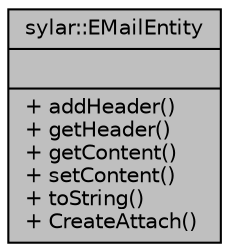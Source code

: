 digraph "sylar::EMailEntity"
{
 // LATEX_PDF_SIZE
  edge [fontname="Helvetica",fontsize="10",labelfontname="Helvetica",labelfontsize="10"];
  node [fontname="Helvetica",fontsize="10",shape=record];
  Node1 [label="{sylar::EMailEntity\n||+ addHeader()\l+ getHeader()\l+ getContent()\l+ setContent()\l+ toString()\l+ CreateAttach()\l}",height=0.2,width=0.4,color="black", fillcolor="grey75", style="filled", fontcolor="black",tooltip=" "];
}
